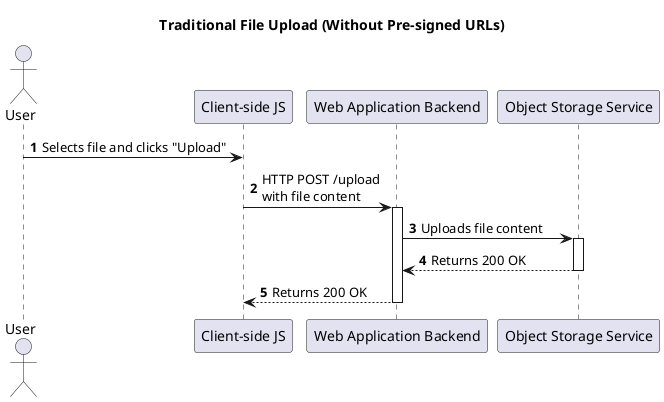 @startuml
title Traditional File Upload (Without Pre-signed URLs)

actor "User" as user
participant "Client-side JS" as client
participant "Web Application Backend" as server
participant "Object Storage Service" as s3

autonumber

user -> client : Selects file and clicks "Upload"
client -> server : HTTP POST /upload\nwith file content
activate server
server -> s3 : Uploads file content
activate s3
s3 --> server : Returns 200 OK
deactivate s3
server --> client : Returns 200 OK
deactivate server
@enduml
